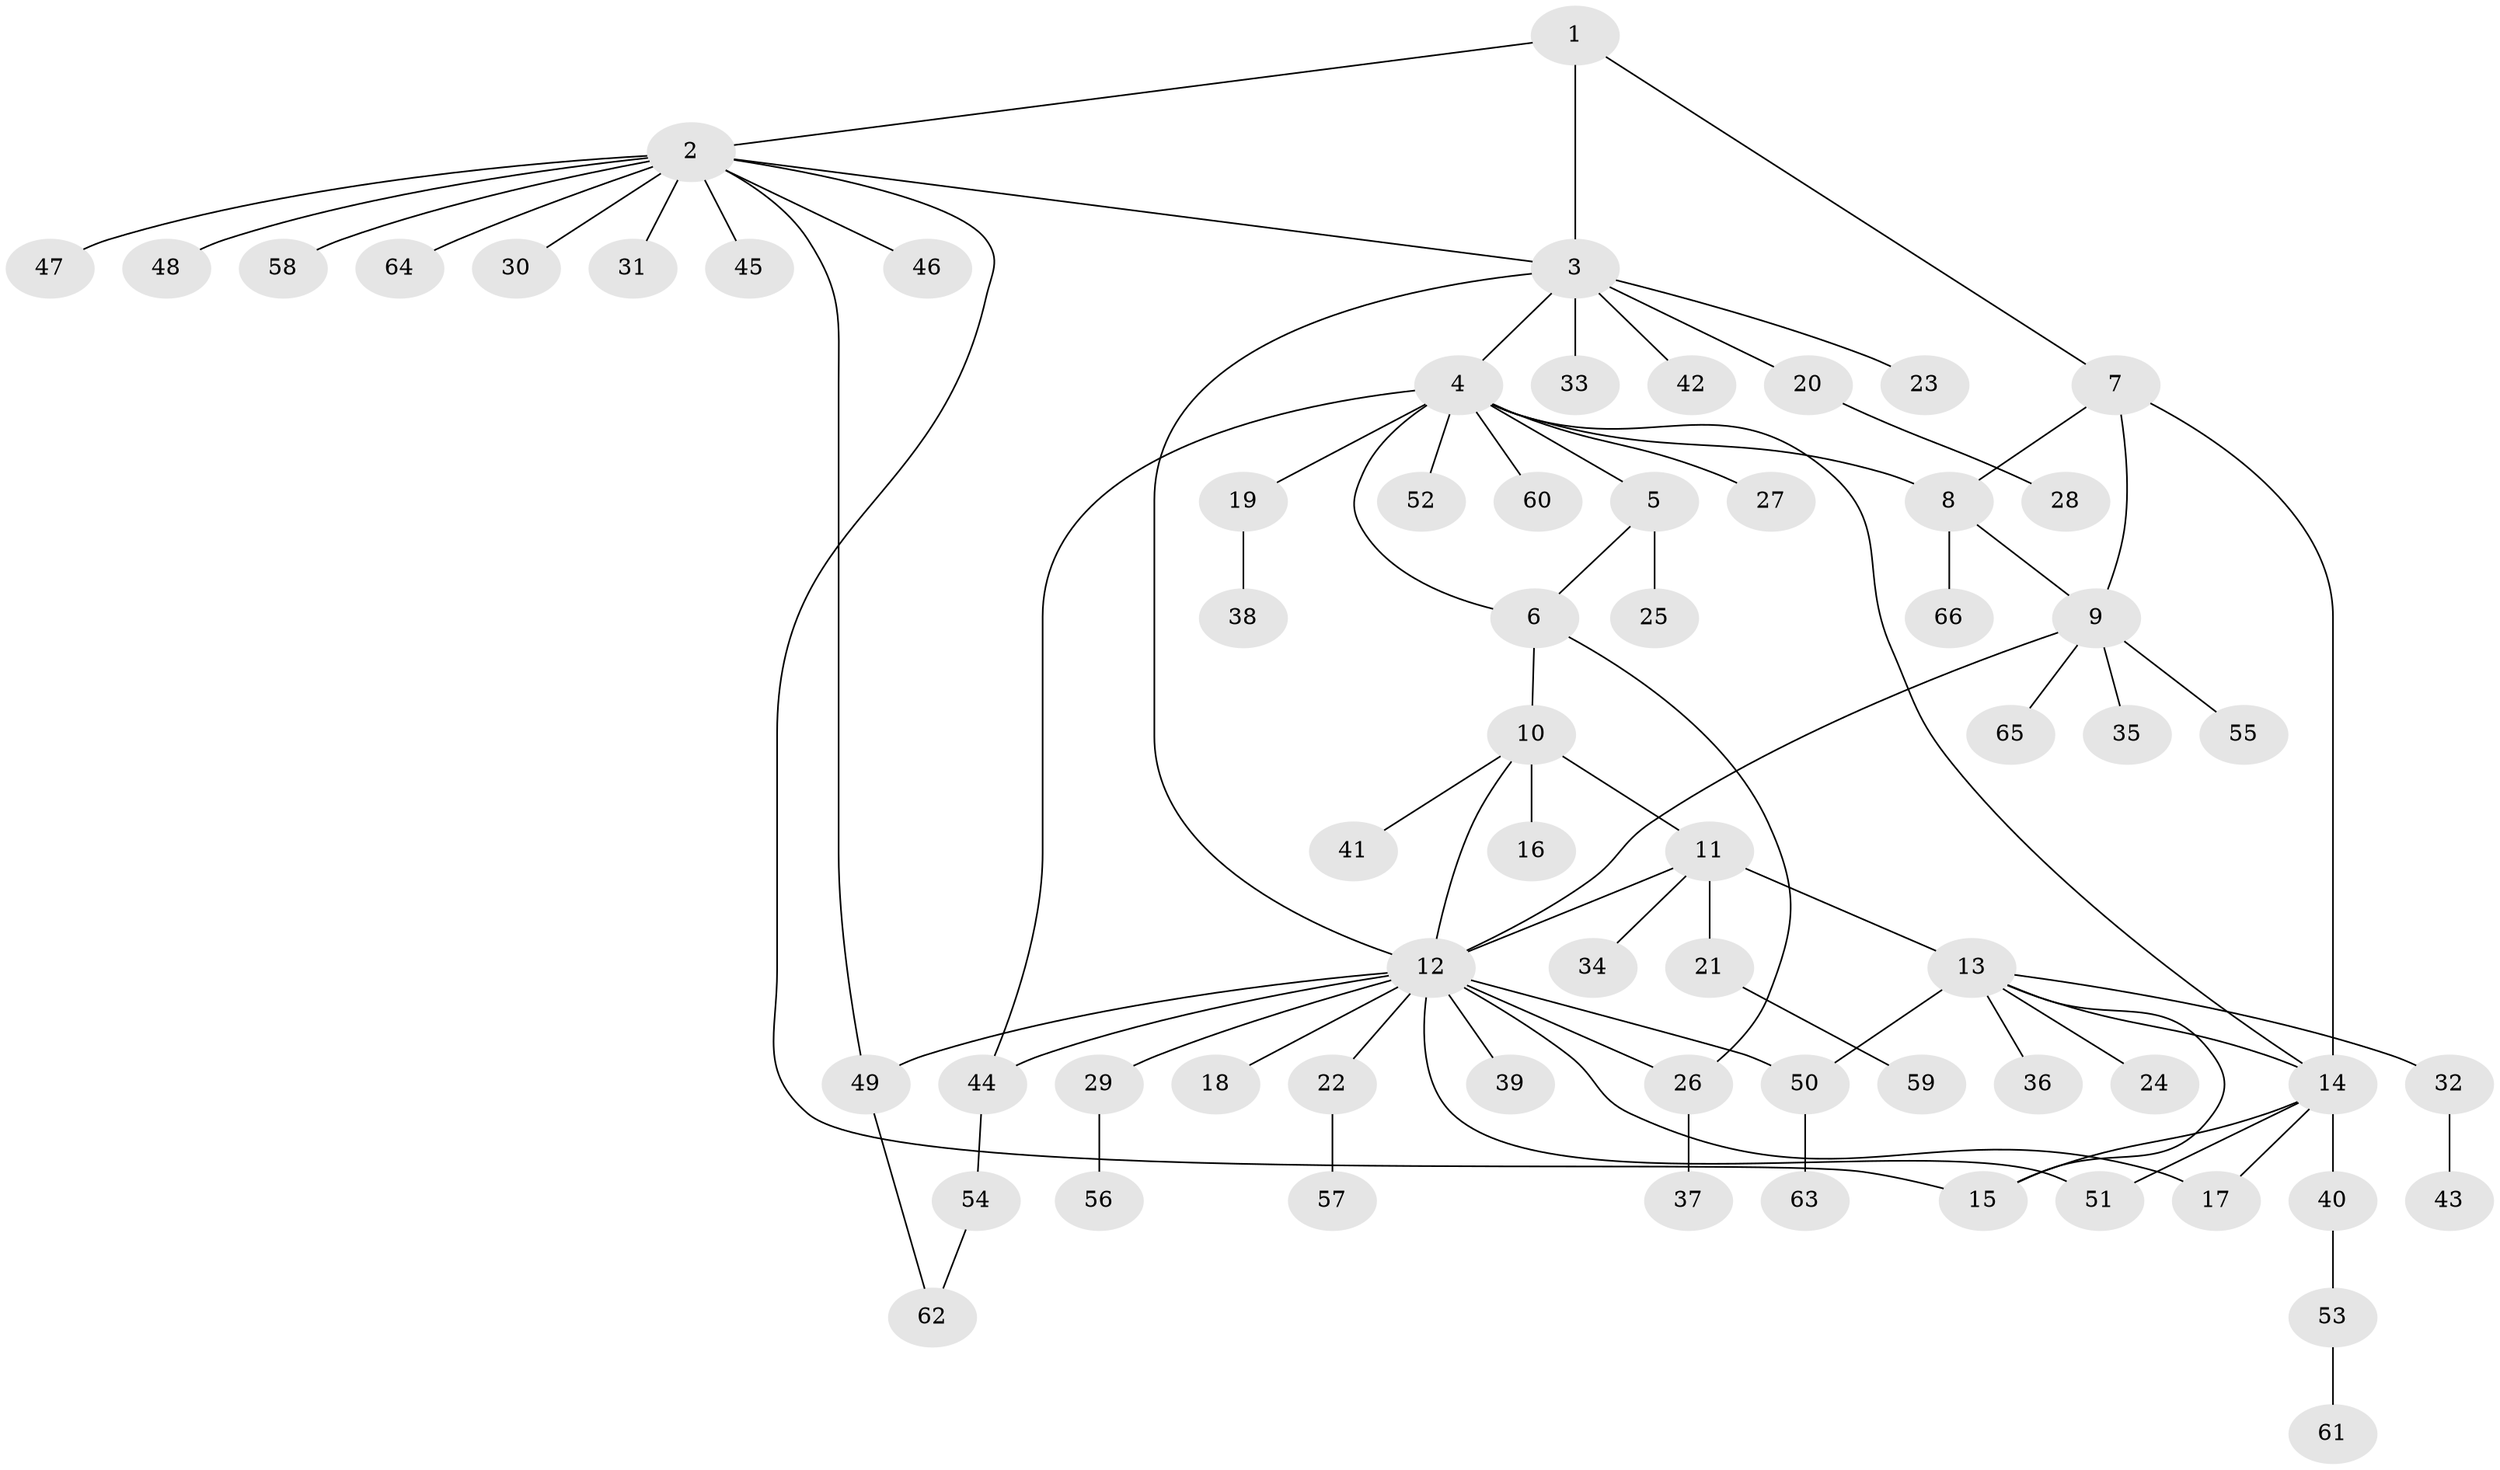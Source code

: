// coarse degree distribution, {8: 0.020833333333333332, 10: 0.041666666666666664, 2: 0.125, 5: 0.041666666666666664, 3: 0.08333333333333333, 7: 0.041666666666666664, 16: 0.020833333333333332, 1: 0.625}
// Generated by graph-tools (version 1.1) at 2025/42/03/06/25 10:42:10]
// undirected, 66 vertices, 83 edges
graph export_dot {
graph [start="1"]
  node [color=gray90,style=filled];
  1;
  2;
  3;
  4;
  5;
  6;
  7;
  8;
  9;
  10;
  11;
  12;
  13;
  14;
  15;
  16;
  17;
  18;
  19;
  20;
  21;
  22;
  23;
  24;
  25;
  26;
  27;
  28;
  29;
  30;
  31;
  32;
  33;
  34;
  35;
  36;
  37;
  38;
  39;
  40;
  41;
  42;
  43;
  44;
  45;
  46;
  47;
  48;
  49;
  50;
  51;
  52;
  53;
  54;
  55;
  56;
  57;
  58;
  59;
  60;
  61;
  62;
  63;
  64;
  65;
  66;
  1 -- 2;
  1 -- 3;
  1 -- 7;
  2 -- 3;
  2 -- 15;
  2 -- 30;
  2 -- 31;
  2 -- 45;
  2 -- 46;
  2 -- 47;
  2 -- 48;
  2 -- 49;
  2 -- 58;
  2 -- 64;
  3 -- 4;
  3 -- 12;
  3 -- 20;
  3 -- 23;
  3 -- 33;
  3 -- 42;
  4 -- 5;
  4 -- 6;
  4 -- 8;
  4 -- 14;
  4 -- 19;
  4 -- 27;
  4 -- 44;
  4 -- 52;
  4 -- 60;
  5 -- 6;
  5 -- 25;
  6 -- 10;
  6 -- 26;
  7 -- 8;
  7 -- 9;
  7 -- 14;
  8 -- 9;
  8 -- 66;
  9 -- 12;
  9 -- 35;
  9 -- 55;
  9 -- 65;
  10 -- 11;
  10 -- 12;
  10 -- 16;
  10 -- 41;
  11 -- 12;
  11 -- 13;
  11 -- 21;
  11 -- 34;
  12 -- 17;
  12 -- 18;
  12 -- 22;
  12 -- 26;
  12 -- 29;
  12 -- 39;
  12 -- 44;
  12 -- 49;
  12 -- 50;
  12 -- 51;
  13 -- 14;
  13 -- 15;
  13 -- 24;
  13 -- 32;
  13 -- 36;
  13 -- 50;
  14 -- 15;
  14 -- 17;
  14 -- 40;
  14 -- 51;
  19 -- 38;
  20 -- 28;
  21 -- 59;
  22 -- 57;
  26 -- 37;
  29 -- 56;
  32 -- 43;
  40 -- 53;
  44 -- 54;
  49 -- 62;
  50 -- 63;
  53 -- 61;
  54 -- 62;
}
